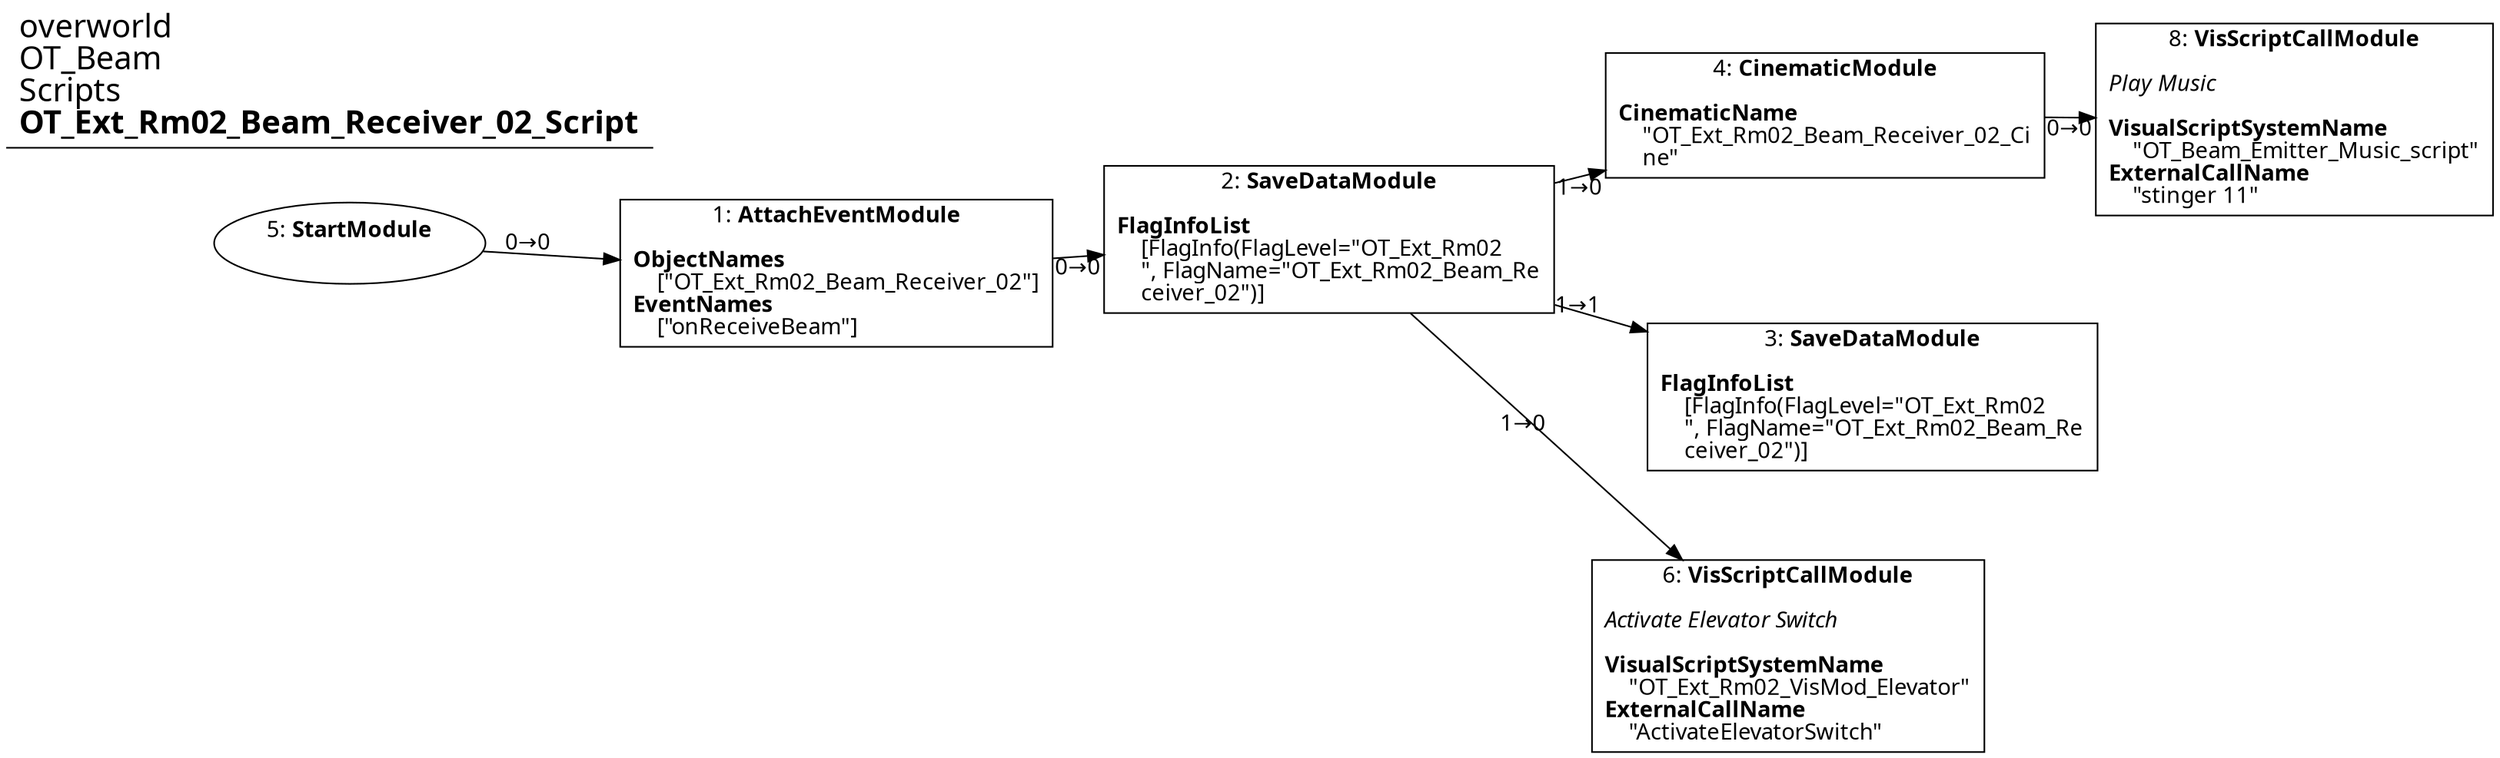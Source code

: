 digraph {
    layout = fdp;
    overlap = prism;
    sep = "+16";
    splines = spline;

    node [ shape = box ];

    graph [ fontname = "Segoe UI" ];
    node [ fontname = "Segoe UI" ];
    edge [ fontname = "Segoe UI" ];

    1 [ label = <1: <b>AttachEventModule</b><br/><br/><b>ObjectNames</b><br align="left"/>    [&quot;OT_Ext_Rm02_Beam_Receiver_02&quot;]<br align="left"/><b>EventNames</b><br align="left"/>    [&quot;onReceiveBeam&quot;]<br align="left"/>> ];
    1 [ pos = "0.177,-0.28800002!" ];
    1 -> 2 [ label = "0→0" ];

    2 [ label = <2: <b>SaveDataModule</b><br/><br/><b>FlagInfoList</b><br align="left"/>    [FlagInfo(FlagLevel=&quot;OT_Ext_Rm02<br align="left"/>    &quot;, FlagName=&quot;OT_Ext_Rm02_Beam_Re<br align="left"/>    ceiver_02&quot;)]<br align="left"/>> ];
    2 [ pos = "0.42100003,-0.28800002!" ];
    2 -> 4 [ label = "1→0" ];
    2 -> 3 [ label = "1→1" ];
    2 -> 6 [ label = "1→0" ];

    3 [ label = <3: <b>SaveDataModule</b><br/><br/><b>FlagInfoList</b><br align="left"/>    [FlagInfo(FlagLevel=&quot;OT_Ext_Rm02<br align="left"/>    &quot;, FlagName=&quot;OT_Ext_Rm02_Beam_Re<br align="left"/>    ceiver_02&quot;)]<br align="left"/>> ];
    3 [ pos = "0.70400006,-0.38200003!" ];

    4 [ label = <4: <b>CinematicModule</b><br/><br/><b>CinematicName</b><br align="left"/>    &quot;OT_Ext_Rm02_Beam_Receiver_02_Ci<br align="left"/>    ne&quot;<br align="left"/>> ];
    4 [ pos = "0.70100003,-0.22700001!" ];
    4 -> 8 [ label = "0→0" ];

    5 [ label = <5: <b>StartModule</b><br/><br/>> ];
    5 [ shape = oval ]
    5 [ pos = "-0.028,-0.28800002!" ];
    5 -> 1 [ label = "0→0" ];

    6 [ label = <6: <b>VisScriptCallModule</b><br/><br/><i>Activate Elevator Switch<br align="left"/></i><br align="left"/><b>VisualScriptSystemName</b><br align="left"/>    &quot;OT_Ext_Rm02_VisMod_Elevator&quot;<br align="left"/><b>ExternalCallName</b><br align="left"/>    &quot;ActivateElevatorSwitch&quot;<br align="left"/>> ];
    6 [ pos = "0.707,-0.54200006!" ];

    8 [ label = <8: <b>VisScriptCallModule</b><br/><br/><i>Play Music<br align="left"/></i><br align="left"/><b>VisualScriptSystemName</b><br align="left"/>    &quot;OT_Beam_Emitter_Music_script&quot;<br align="left"/><b>ExternalCallName</b><br align="left"/>    &quot;stinger 11&quot;<br align="left"/>> ];
    8 [ pos = "0.93700004,-0.22700001!" ];

    title [ pos = "-0.029000001,-0.22600001!" ];
    title [ shape = underline ];
    title [ label = <<font point-size="20">overworld<br align="left"/>OT_Beam<br align="left"/>Scripts<br align="left"/><b>OT_Ext_Rm02_Beam_Receiver_02_Script</b><br align="left"/></font>> ];
}
